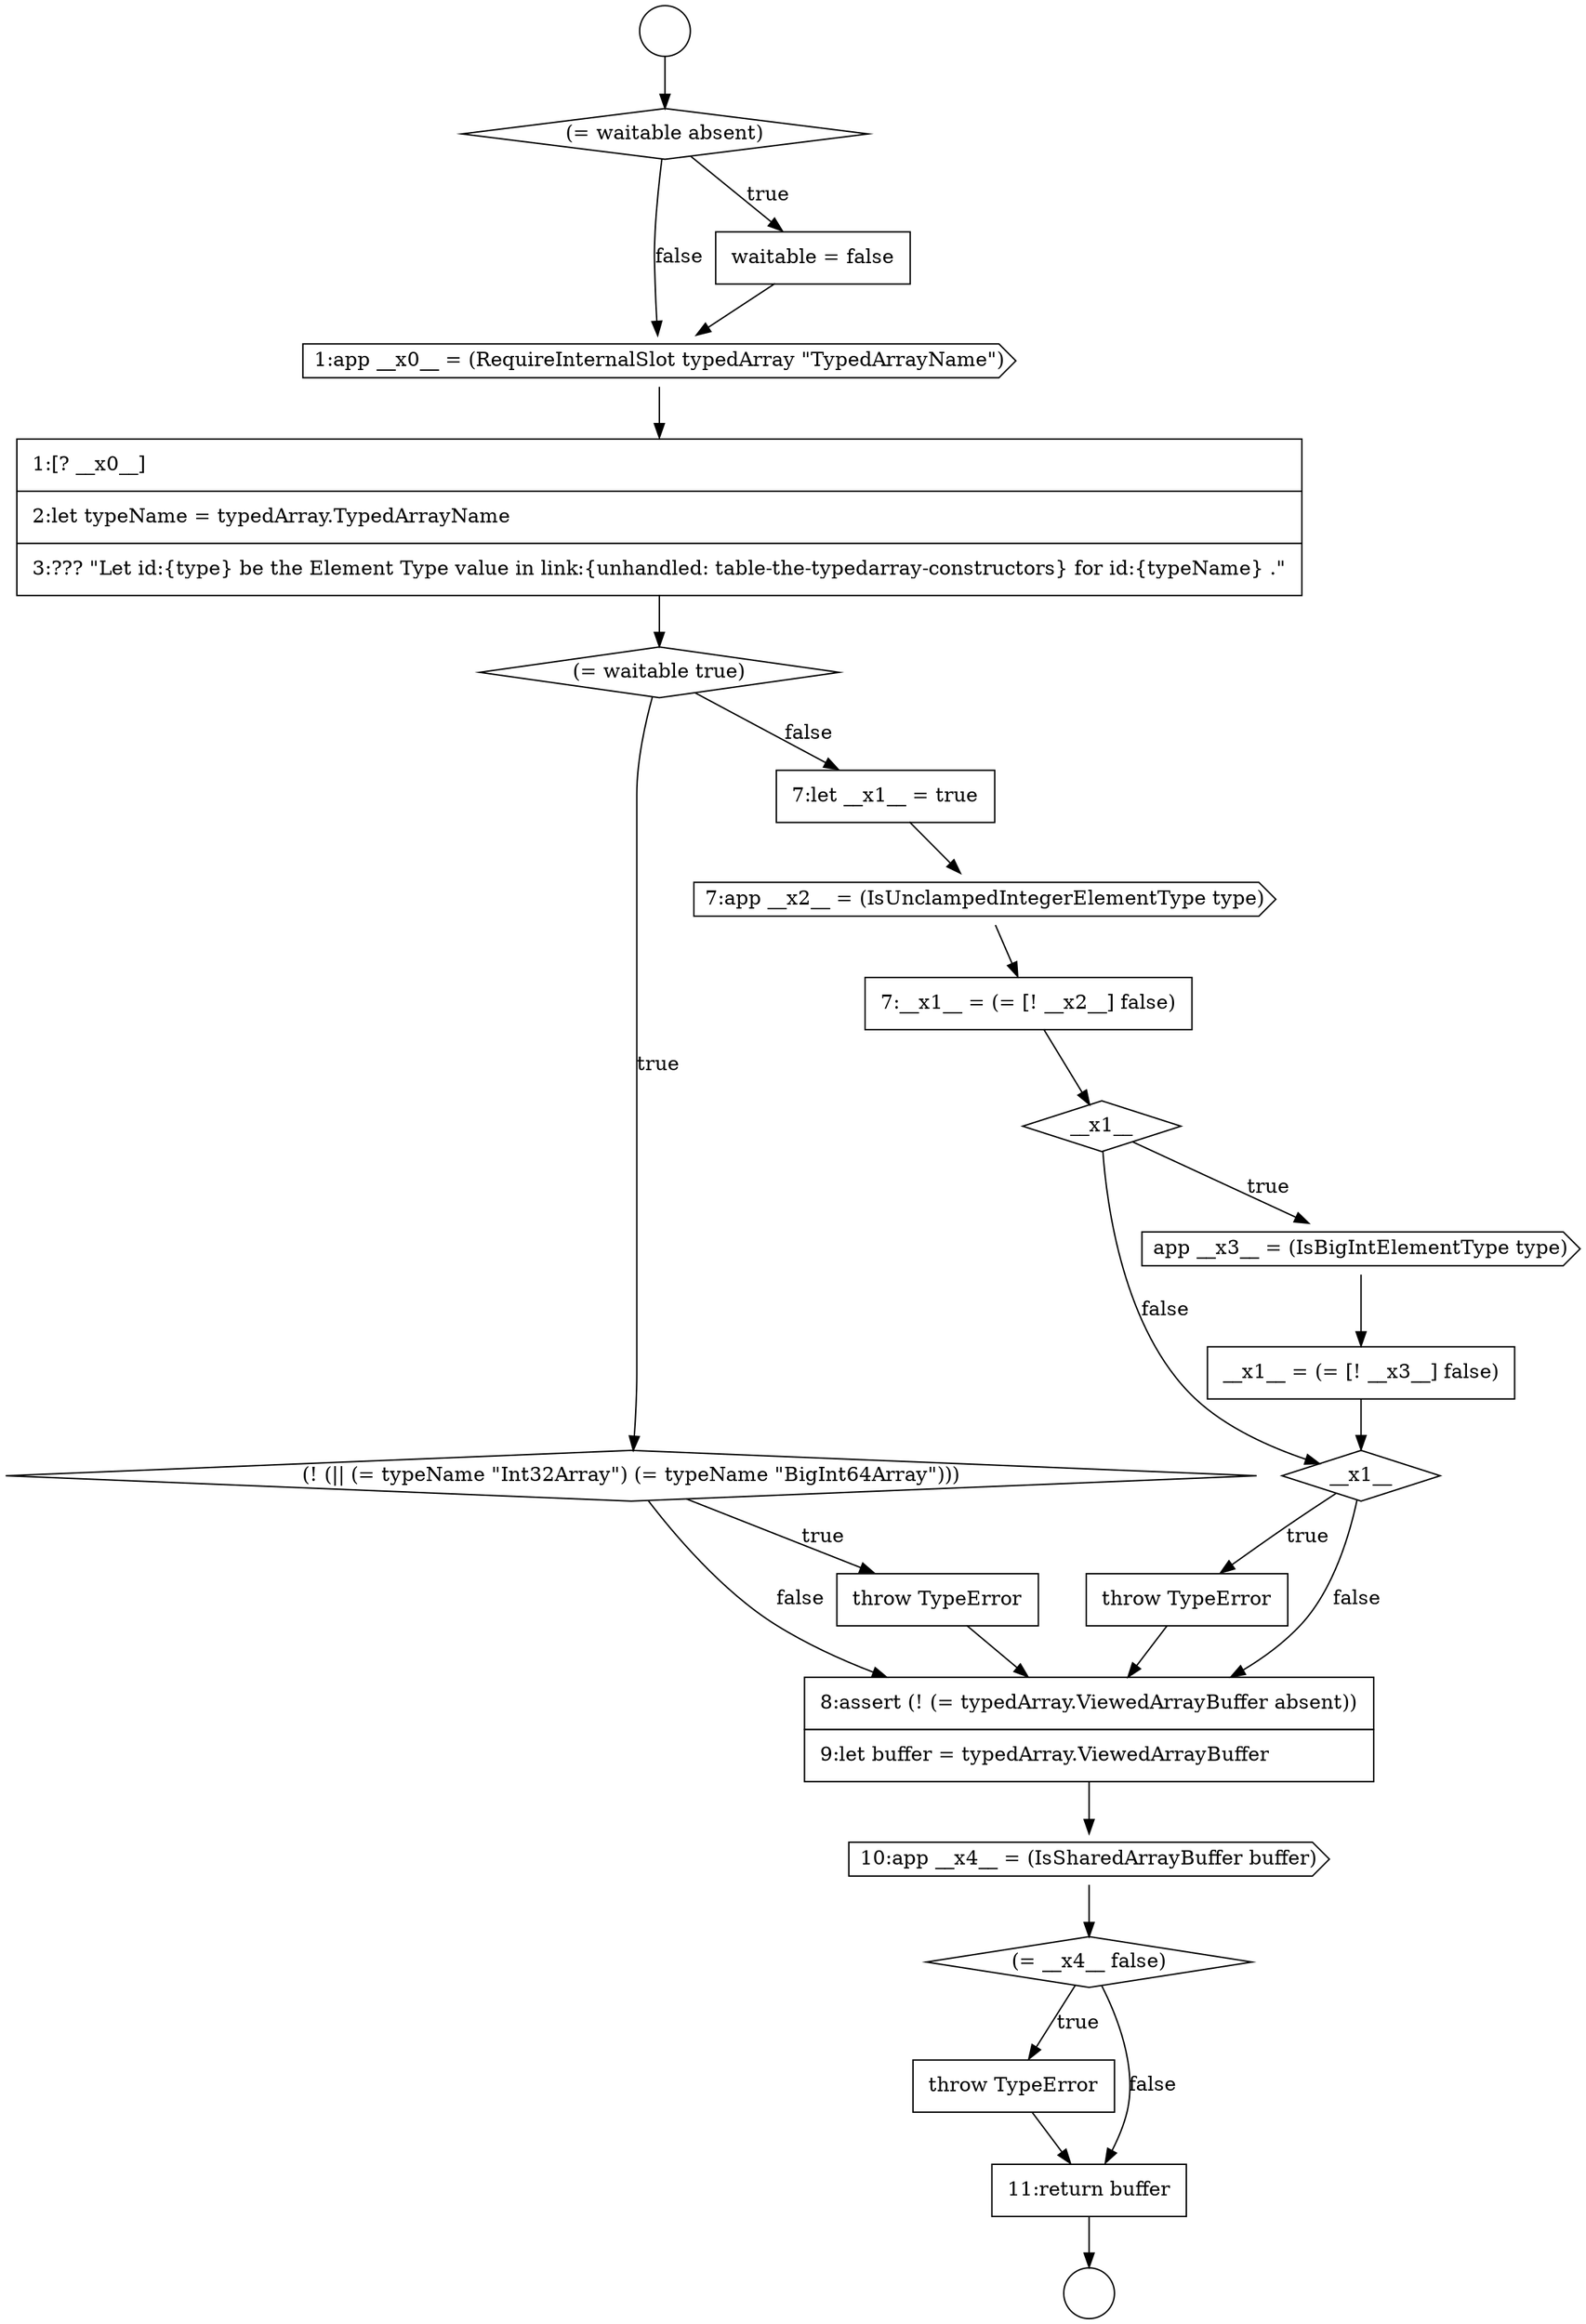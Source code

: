 digraph {
  node17394 [shape=none, margin=0, label=<<font color="black">
    <table border="0" cellborder="1" cellspacing="0" cellpadding="10">
      <tr><td align="left">throw TypeError</td></tr>
    </table>
  </font>> color="black" fillcolor="white" style=filled]
  node17390 [shape=diamond, label=<<font color="black">__x1__</font>> color="black" fillcolor="white" style=filled]
  node17398 [shape=none, margin=0, label=<<font color="black">
    <table border="0" cellborder="1" cellspacing="0" cellpadding="10">
      <tr><td align="left">throw TypeError</td></tr>
    </table>
  </font>> color="black" fillcolor="white" style=filled]
  node17385 [shape=diamond, label=<<font color="black">(! (|| (= typeName &quot;Int32Array&quot;) (= typeName &quot;BigInt64Array&quot;)))</font>> color="black" fillcolor="white" style=filled]
  node17395 [shape=none, margin=0, label=<<font color="black">
    <table border="0" cellborder="1" cellspacing="0" cellpadding="10">
      <tr><td align="left">8:assert (! (= typedArray.ViewedArrayBuffer absent))</td></tr>
      <tr><td align="left">9:let buffer = typedArray.ViewedArrayBuffer</td></tr>
    </table>
  </font>> color="black" fillcolor="white" style=filled]
  node17399 [shape=none, margin=0, label=<<font color="black">
    <table border="0" cellborder="1" cellspacing="0" cellpadding="10">
      <tr><td align="left">11:return buffer</td></tr>
    </table>
  </font>> color="black" fillcolor="white" style=filled]
  node17382 [shape=cds, label=<<font color="black">1:app __x0__ = (RequireInternalSlot typedArray &quot;TypedArrayName&quot;)</font>> color="black" fillcolor="white" style=filled]
  node17392 [shape=none, margin=0, label=<<font color="black">
    <table border="0" cellborder="1" cellspacing="0" cellpadding="10">
      <tr><td align="left">__x1__ = (= [! __x3__] false)</td></tr>
    </table>
  </font>> color="black" fillcolor="white" style=filled]
  node17383 [shape=none, margin=0, label=<<font color="black">
    <table border="0" cellborder="1" cellspacing="0" cellpadding="10">
      <tr><td align="left">1:[? __x0__]</td></tr>
      <tr><td align="left">2:let typeName = typedArray.TypedArrayName</td></tr>
      <tr><td align="left">3:??? &quot;Let id:{type} be the Element Type value in link:{unhandled: table-the-typedarray-constructors} for id:{typeName} .&quot;</td></tr>
    </table>
  </font>> color="black" fillcolor="white" style=filled]
  node17393 [shape=diamond, label=<<font color="black">__x1__</font>> color="black" fillcolor="white" style=filled]
  node17388 [shape=cds, label=<<font color="black">7:app __x2__ = (IsUnclampedIntegerElementType type)</font>> color="black" fillcolor="white" style=filled]
  node17391 [shape=cds, label=<<font color="black">app __x3__ = (IsBigIntElementType type)</font>> color="black" fillcolor="white" style=filled]
  node17380 [shape=diamond, label=<<font color="black">(= waitable absent)</font>> color="black" fillcolor="white" style=filled]
  node17397 [shape=diamond, label=<<font color="black">(= __x4__ false)</font>> color="black" fillcolor="white" style=filled]
  node17384 [shape=diamond, label=<<font color="black">(= waitable true)</font>> color="black" fillcolor="white" style=filled]
  node17387 [shape=none, margin=0, label=<<font color="black">
    <table border="0" cellborder="1" cellspacing="0" cellpadding="10">
      <tr><td align="left">7:let __x1__ = true</td></tr>
    </table>
  </font>> color="black" fillcolor="white" style=filled]
  node17381 [shape=none, margin=0, label=<<font color="black">
    <table border="0" cellborder="1" cellspacing="0" cellpadding="10">
      <tr><td align="left">waitable = false</td></tr>
    </table>
  </font>> color="black" fillcolor="white" style=filled]
  node17386 [shape=none, margin=0, label=<<font color="black">
    <table border="0" cellborder="1" cellspacing="0" cellpadding="10">
      <tr><td align="left">throw TypeError</td></tr>
    </table>
  </font>> color="black" fillcolor="white" style=filled]
  node17389 [shape=none, margin=0, label=<<font color="black">
    <table border="0" cellborder="1" cellspacing="0" cellpadding="10">
      <tr><td align="left">7:__x1__ = (= [! __x2__] false)</td></tr>
    </table>
  </font>> color="black" fillcolor="white" style=filled]
  node17378 [shape=circle label=" " color="black" fillcolor="white" style=filled]
  node17379 [shape=circle label=" " color="black" fillcolor="white" style=filled]
  node17396 [shape=cds, label=<<font color="black">10:app __x4__ = (IsSharedArrayBuffer buffer)</font>> color="black" fillcolor="white" style=filled]
  node17397 -> node17398 [label=<<font color="black">true</font>> color="black"]
  node17397 -> node17399 [label=<<font color="black">false</font>> color="black"]
  node17395 -> node17396 [ color="black"]
  node17385 -> node17386 [label=<<font color="black">true</font>> color="black"]
  node17385 -> node17395 [label=<<font color="black">false</font>> color="black"]
  node17396 -> node17397 [ color="black"]
  node17394 -> node17395 [ color="black"]
  node17399 -> node17379 [ color="black"]
  node17388 -> node17389 [ color="black"]
  node17383 -> node17384 [ color="black"]
  node17382 -> node17383 [ color="black"]
  node17378 -> node17380 [ color="black"]
  node17393 -> node17394 [label=<<font color="black">true</font>> color="black"]
  node17393 -> node17395 [label=<<font color="black">false</font>> color="black"]
  node17381 -> node17382 [ color="black"]
  node17392 -> node17393 [ color="black"]
  node17386 -> node17395 [ color="black"]
  node17391 -> node17392 [ color="black"]
  node17390 -> node17391 [label=<<font color="black">true</font>> color="black"]
  node17390 -> node17393 [label=<<font color="black">false</font>> color="black"]
  node17398 -> node17399 [ color="black"]
  node17389 -> node17390 [ color="black"]
  node17380 -> node17381 [label=<<font color="black">true</font>> color="black"]
  node17380 -> node17382 [label=<<font color="black">false</font>> color="black"]
  node17384 -> node17385 [label=<<font color="black">true</font>> color="black"]
  node17384 -> node17387 [label=<<font color="black">false</font>> color="black"]
  node17387 -> node17388 [ color="black"]
}
